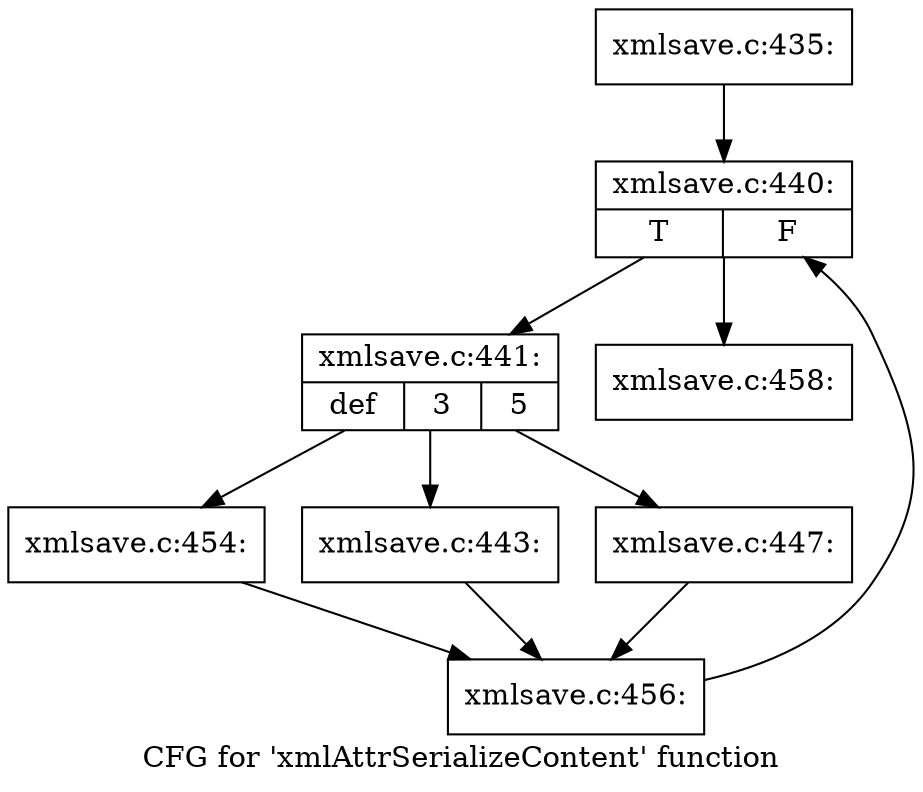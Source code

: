 digraph "CFG for 'xmlAttrSerializeContent' function" {
	label="CFG for 'xmlAttrSerializeContent' function";

	Node0x57566a0 [shape=record,label="{xmlsave.c:435:}"];
	Node0x57566a0 -> Node0x58377a0;
	Node0x58377a0 [shape=record,label="{xmlsave.c:440:|{<s0>T|<s1>F}}"];
	Node0x58377a0 -> Node0x56a51a0;
	Node0x58377a0 -> Node0x565b740;
	Node0x56a51a0 [shape=record,label="{xmlsave.c:441:|{<s0>def|<s1>3|<s2>5}}"];
	Node0x56a51a0 -> Node0x56a54a0;
	Node0x56a51a0 -> Node0x56a57e0;
	Node0x56a51a0 -> Node0x56a5f90;
	Node0x56a57e0 [shape=record,label="{xmlsave.c:443:}"];
	Node0x56a57e0 -> Node0x56a52f0;
	Node0x56a5f90 [shape=record,label="{xmlsave.c:447:}"];
	Node0x56a5f90 -> Node0x56a52f0;
	Node0x56a54a0 [shape=record,label="{xmlsave.c:454:}"];
	Node0x56a54a0 -> Node0x56a52f0;
	Node0x56a52f0 [shape=record,label="{xmlsave.c:456:}"];
	Node0x56a52f0 -> Node0x58377a0;
	Node0x565b740 [shape=record,label="{xmlsave.c:458:}"];
}
